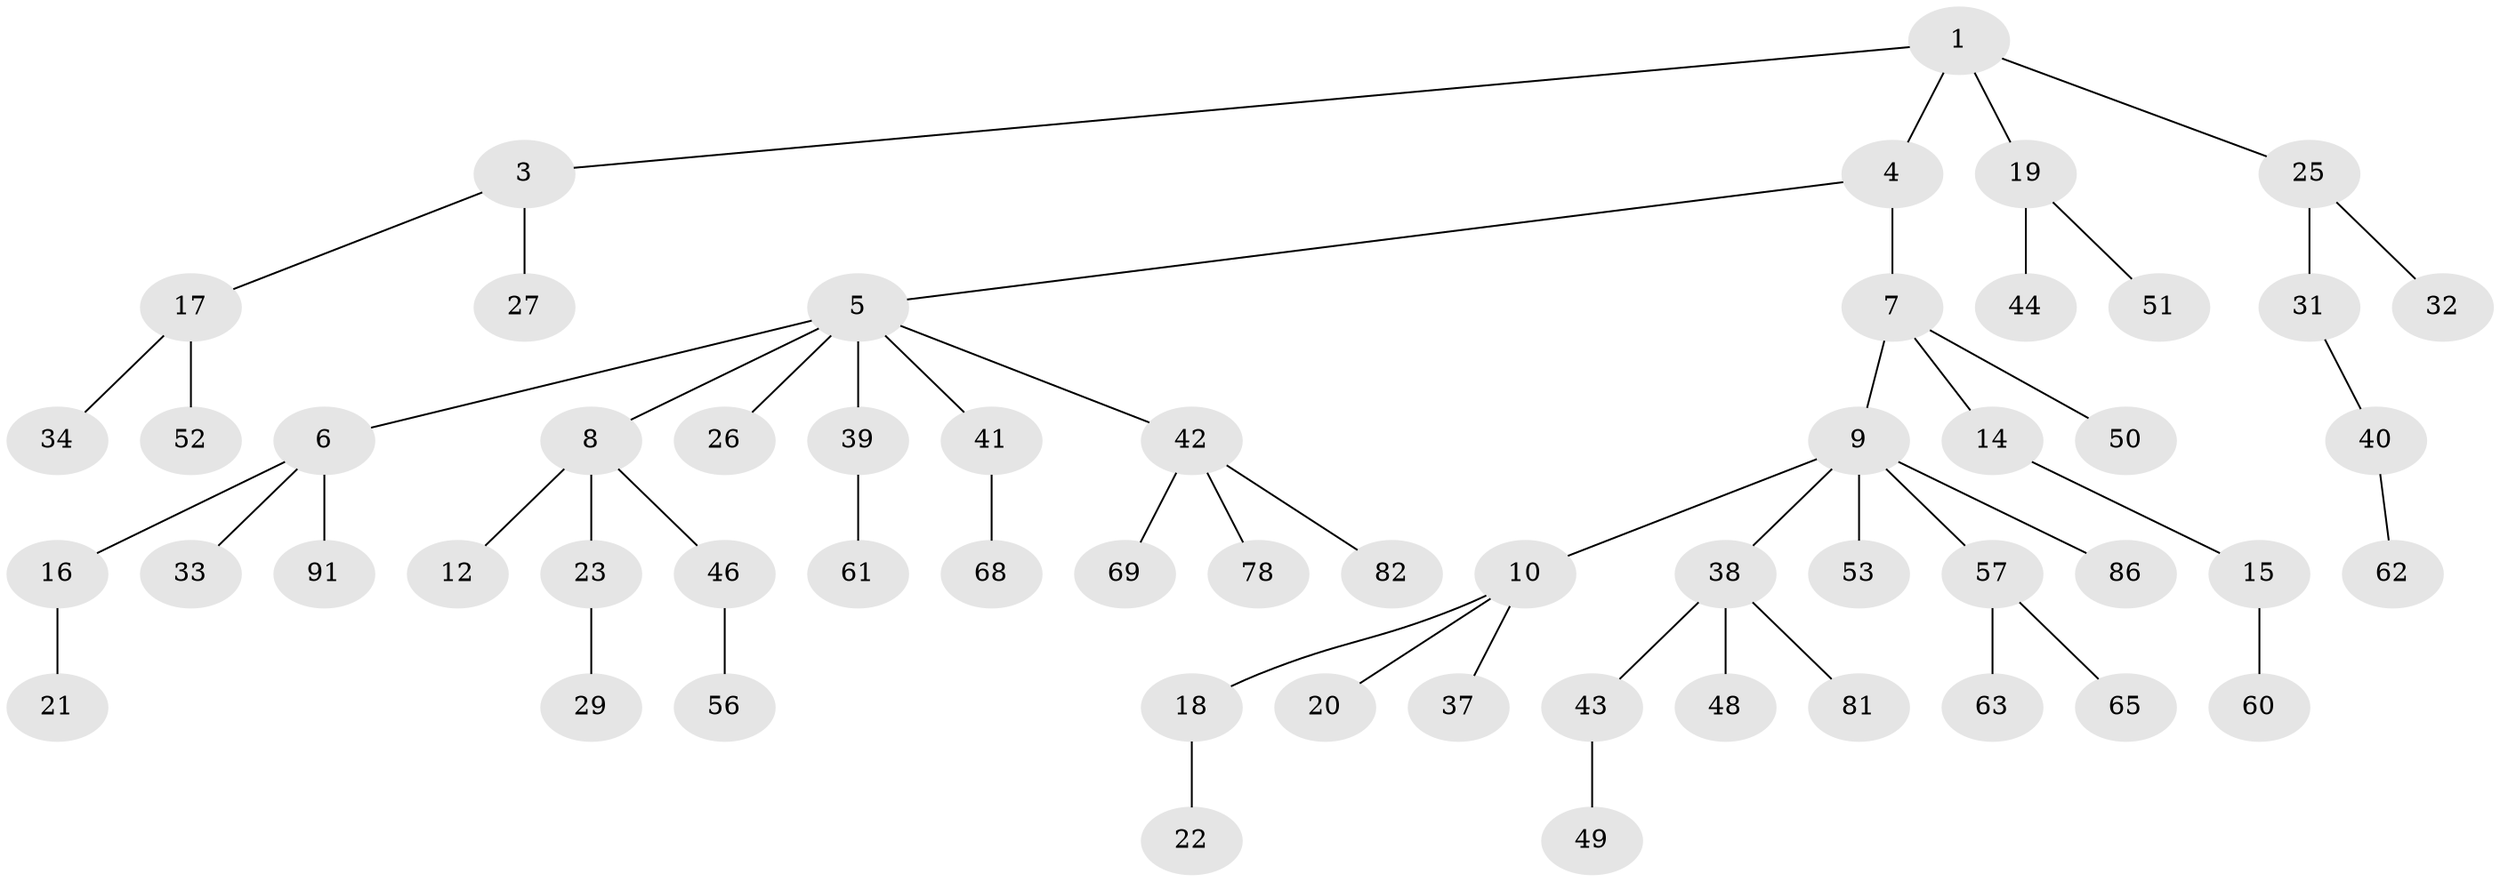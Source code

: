 // original degree distribution, {3: 0.13541666666666666, 4: 0.08333333333333333, 7: 0.010416666666666666, 5: 0.041666666666666664, 1: 0.5, 2: 0.22916666666666666}
// Generated by graph-tools (version 1.1) at 2025/19/03/04/25 18:19:23]
// undirected, 57 vertices, 56 edges
graph export_dot {
graph [start="1"]
  node [color=gray90,style=filled];
  1 [super="+2"];
  3 [super="+74"];
  4 [super="+59"];
  5;
  6;
  7;
  8 [super="+24"];
  9 [super="+11+30"];
  10 [super="+80+13"];
  12;
  14;
  15 [super="+64+55"];
  16;
  17 [super="+87+28"];
  18;
  19 [super="+84+95+35"];
  20;
  21;
  22 [super="+72"];
  23 [super="+92"];
  25;
  26 [super="+36"];
  27 [super="+89"];
  29 [super="+70"];
  31;
  32;
  33;
  34;
  37;
  38;
  39;
  40;
  41 [super="+47"];
  42 [super="+45"];
  43;
  44;
  46;
  48;
  49 [super="+67+77"];
  50;
  51 [super="+54+96"];
  52;
  53;
  56 [super="+76"];
  57;
  60;
  61;
  62;
  63;
  65;
  68;
  69;
  78;
  81;
  82;
  86;
  91;
  1 -- 3;
  1 -- 19;
  1 -- 4;
  1 -- 25;
  3 -- 17;
  3 -- 27;
  4 -- 5;
  4 -- 7;
  5 -- 6;
  5 -- 8;
  5 -- 26;
  5 -- 39;
  5 -- 41;
  5 -- 42;
  6 -- 16;
  6 -- 33;
  6 -- 91;
  7 -- 9;
  7 -- 14;
  7 -- 50;
  8 -- 12;
  8 -- 23;
  8 -- 46;
  9 -- 10;
  9 -- 57;
  9 -- 53;
  9 -- 86;
  9 -- 38;
  10 -- 20;
  10 -- 18;
  10 -- 37;
  14 -- 15;
  15 -- 60;
  16 -- 21;
  17 -- 34;
  17 -- 52;
  18 -- 22;
  19 -- 44;
  19 -- 51;
  23 -- 29;
  25 -- 31;
  25 -- 32;
  31 -- 40;
  38 -- 43;
  38 -- 48;
  38 -- 81;
  39 -- 61;
  40 -- 62;
  41 -- 68;
  42 -- 78;
  42 -- 69;
  42 -- 82;
  43 -- 49;
  46 -- 56;
  57 -- 63;
  57 -- 65;
}
